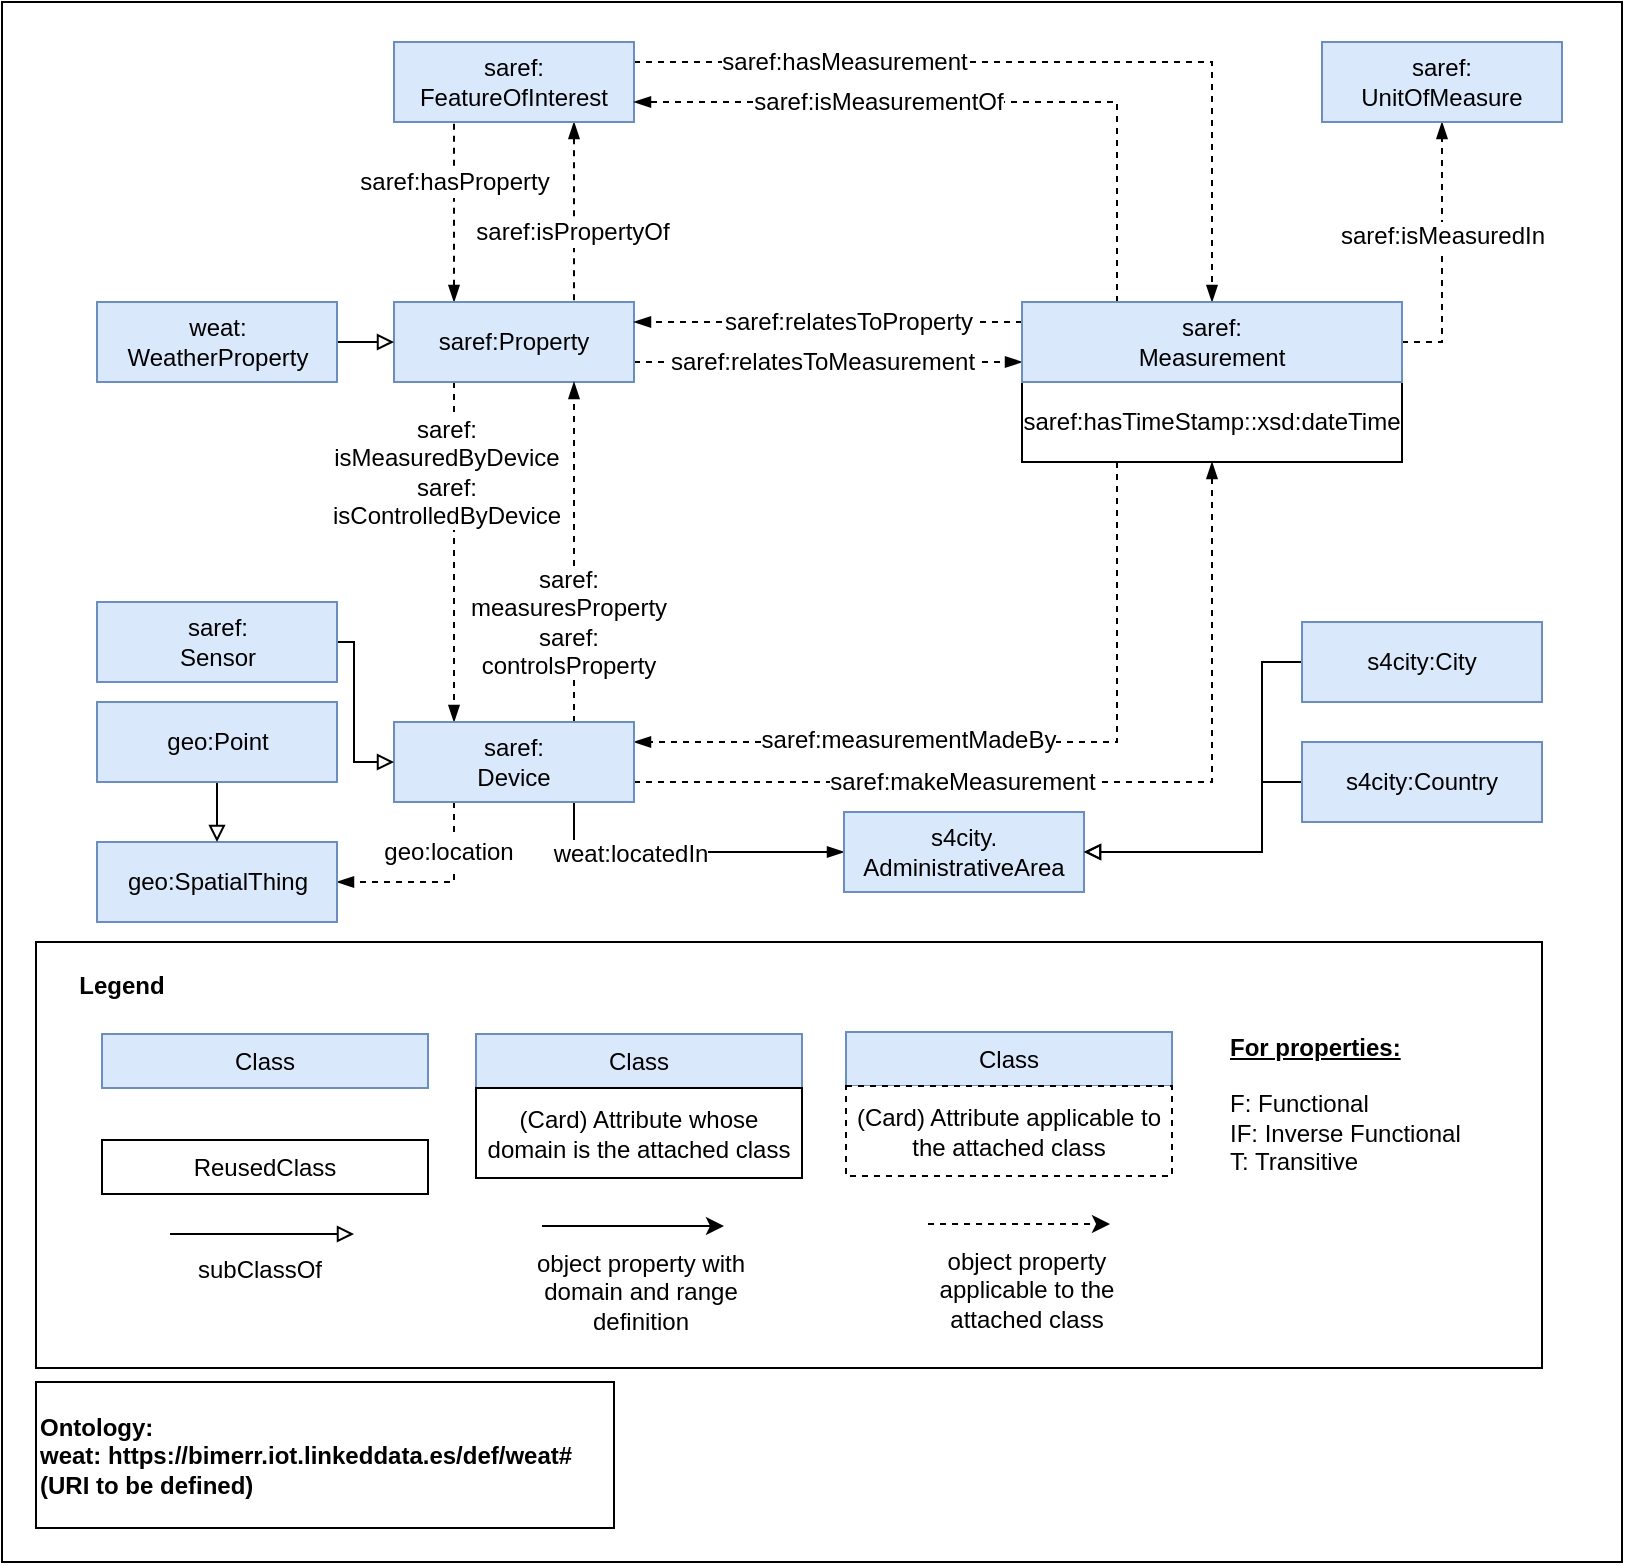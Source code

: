 <mxfile version="12.7.9" type="google"><diagram id="aa7P5bd20uqYNHVQMwT0" name="Page-1"><mxGraphModel dx="1185" dy="604" grid="1" gridSize="10" guides="1" tooltips="1" connect="1" arrows="1" fold="1" page="1" pageScale="1" pageWidth="850" pageHeight="1100" math="0" shadow="0"><root><mxCell id="0"/><mxCell id="1" parent="0"/><mxCell id="pCnO-tsTpFkJ3h0hjgVZ-76" value="" style="rounded=0;whiteSpace=wrap;html=1;" parent="1" vertex="1"><mxGeometry x="310" y="270" width="810" height="780" as="geometry"/></mxCell><mxCell id="pCnO-tsTpFkJ3h0hjgVZ-2" value="saref:hasTimeStamp::xsd:dateTime" style="rounded=0;whiteSpace=wrap;html=1;" parent="1" vertex="1"><mxGeometry x="820" y="460" width="190" height="40" as="geometry"/></mxCell><mxCell id="pCnO-tsTpFkJ3h0hjgVZ-21" style="edgeStyle=orthogonalEdgeStyle;rounded=0;orthogonalLoop=1;jettySize=auto;html=1;exitX=1;exitY=0.25;exitDx=0;exitDy=0;entryX=0.5;entryY=0;entryDx=0;entryDy=0;dashed=1;endArrow=blockThin;endFill=1;" parent="1" source="pCnO-tsTpFkJ3h0hjgVZ-3" target="pCnO-tsTpFkJ3h0hjgVZ-7" edge="1"><mxGeometry relative="1" as="geometry"/></mxCell><mxCell id="pCnO-tsTpFkJ3h0hjgVZ-53" value="saref:hasMeasurement" style="text;html=1;align=center;verticalAlign=middle;resizable=0;points=[];labelBackgroundColor=#ffffff;" parent="pCnO-tsTpFkJ3h0hjgVZ-21" vertex="1" connectable="0"><mxGeometry x="-0.538" y="-1" relative="1" as="geometry"><mxPoint x="10" y="-1" as="offset"/></mxGeometry></mxCell><mxCell id="pCnO-tsTpFkJ3h0hjgVZ-45" style="edgeStyle=orthogonalEdgeStyle;rounded=0;orthogonalLoop=1;jettySize=auto;html=1;exitX=0.75;exitY=1;exitDx=0;exitDy=0;entryX=0.75;entryY=0;entryDx=0;entryDy=0;dashed=1;endArrow=none;endFill=0;startArrow=blockThin;startFill=1;" parent="1" source="pCnO-tsTpFkJ3h0hjgVZ-3" target="pCnO-tsTpFkJ3h0hjgVZ-4" edge="1"><mxGeometry relative="1" as="geometry"/></mxCell><mxCell id="pCnO-tsTpFkJ3h0hjgVZ-47" value="saref:isPropertyOf" style="text;html=1;align=center;verticalAlign=middle;resizable=0;points=[];labelBackgroundColor=#ffffff;" parent="pCnO-tsTpFkJ3h0hjgVZ-45" vertex="1" connectable="0"><mxGeometry x="0.222" y="-1" relative="1" as="geometry"><mxPoint as="offset"/></mxGeometry></mxCell><mxCell id="pCnO-tsTpFkJ3h0hjgVZ-3" value="saref:&lt;br&gt;FeatureOfInterest" style="rounded=0;whiteSpace=wrap;html=1;fillColor=#dae8fc;strokeColor=#6c8ebf;" parent="1" vertex="1"><mxGeometry x="506" y="290" width="120" height="40" as="geometry"/></mxCell><mxCell id="pCnO-tsTpFkJ3h0hjgVZ-20" style="edgeStyle=orthogonalEdgeStyle;rounded=0;orthogonalLoop=1;jettySize=auto;html=1;exitX=1;exitY=0.75;exitDx=0;exitDy=0;dashed=1;endArrow=blockThin;endFill=1;entryX=0;entryY=0.75;entryDx=0;entryDy=0;" parent="1" source="pCnO-tsTpFkJ3h0hjgVZ-4" target="pCnO-tsTpFkJ3h0hjgVZ-7" edge="1"><mxGeometry relative="1" as="geometry"><Array as="points"><mxPoint x="796" y="450"/><mxPoint x="796" y="450"/></Array></mxGeometry></mxCell><mxCell id="pCnO-tsTpFkJ3h0hjgVZ-41" value="saref:relatesToMeasurement" style="text;html=1;align=center;verticalAlign=middle;resizable=0;points=[];labelBackgroundColor=#ffffff;" parent="pCnO-tsTpFkJ3h0hjgVZ-20" vertex="1" connectable="0"><mxGeometry x="-0.15" y="-2" relative="1" as="geometry"><mxPoint x="11.5" y="-2" as="offset"/></mxGeometry></mxCell><mxCell id="pCnO-tsTpFkJ3h0hjgVZ-44" style="edgeStyle=orthogonalEdgeStyle;rounded=0;orthogonalLoop=1;jettySize=auto;html=1;exitX=0.25;exitY=0;exitDx=0;exitDy=0;entryX=0.25;entryY=1;entryDx=0;entryDy=0;dashed=1;endArrow=none;endFill=0;startArrow=blockThin;startFill=1;" parent="1" source="pCnO-tsTpFkJ3h0hjgVZ-4" target="pCnO-tsTpFkJ3h0hjgVZ-3" edge="1"><mxGeometry relative="1" as="geometry"><Array as="points"><mxPoint x="536" y="330"/><mxPoint x="536" y="330"/></Array></mxGeometry></mxCell><mxCell id="pCnO-tsTpFkJ3h0hjgVZ-46" value="saref:hasProperty" style="text;html=1;align=center;verticalAlign=middle;resizable=0;points=[];labelBackgroundColor=#ffffff;" parent="pCnO-tsTpFkJ3h0hjgVZ-44" vertex="1" connectable="0"><mxGeometry x="0.267" relative="1" as="geometry"><mxPoint y="-3" as="offset"/></mxGeometry></mxCell><mxCell id="pCnO-tsTpFkJ3h0hjgVZ-48" style="edgeStyle=orthogonalEdgeStyle;rounded=0;orthogonalLoop=1;jettySize=auto;html=1;exitX=0.25;exitY=1;exitDx=0;exitDy=0;entryX=0.25;entryY=0;entryDx=0;entryDy=0;dashed=1;endArrow=blockThin;endFill=1;" parent="1" source="pCnO-tsTpFkJ3h0hjgVZ-4" target="pCnO-tsTpFkJ3h0hjgVZ-8" edge="1"><mxGeometry relative="1" as="geometry"/></mxCell><mxCell id="pCnO-tsTpFkJ3h0hjgVZ-50" value="saref:&lt;br&gt;isMeasuredByDevice&lt;br&gt;saref:&lt;br&gt;isControlledByDevice" style="text;html=1;align=center;verticalAlign=middle;resizable=0;points=[];labelBackgroundColor=#ffffff;" parent="pCnO-tsTpFkJ3h0hjgVZ-48" vertex="1" connectable="0"><mxGeometry x="-0.657" y="-4" relative="1" as="geometry"><mxPoint y="16" as="offset"/></mxGeometry></mxCell><mxCell id="pCnO-tsTpFkJ3h0hjgVZ-4" value="saref:Property" style="rounded=0;whiteSpace=wrap;html=1;fillColor=#dae8fc;strokeColor=#6c8ebf;" parent="1" vertex="1"><mxGeometry x="506" y="420" width="120" height="40" as="geometry"/></mxCell><mxCell id="pCnO-tsTpFkJ3h0hjgVZ-18" style="edgeStyle=orthogonalEdgeStyle;rounded=0;orthogonalLoop=1;jettySize=auto;html=1;exitX=1;exitY=0.5;exitDx=0;exitDy=0;entryX=0.5;entryY=1;entryDx=0;entryDy=0;dashed=1;endArrow=blockThin;endFill=1;" parent="1" source="pCnO-tsTpFkJ3h0hjgVZ-7" target="pCnO-tsTpFkJ3h0hjgVZ-17" edge="1"><mxGeometry relative="1" as="geometry"/></mxCell><mxCell id="pCnO-tsTpFkJ3h0hjgVZ-55" value="saref:isMeasuredIn" style="text;html=1;align=center;verticalAlign=middle;resizable=0;points=[];labelBackgroundColor=#ffffff;" parent="pCnO-tsTpFkJ3h0hjgVZ-18" vertex="1" connectable="0"><mxGeometry x="-0.133" y="-2" relative="1" as="geometry"><mxPoint x="-2" y="-16.67" as="offset"/></mxGeometry></mxCell><mxCell id="pCnO-tsTpFkJ3h0hjgVZ-39" style="edgeStyle=orthogonalEdgeStyle;rounded=0;orthogonalLoop=1;jettySize=auto;html=1;exitX=0.25;exitY=1;exitDx=0;exitDy=0;entryX=1;entryY=0.25;entryDx=0;entryDy=0;dashed=1;endArrow=blockThin;endFill=1;" parent="1" source="pCnO-tsTpFkJ3h0hjgVZ-2" target="pCnO-tsTpFkJ3h0hjgVZ-8" edge="1"><mxGeometry relative="1" as="geometry"/></mxCell><mxCell id="pCnO-tsTpFkJ3h0hjgVZ-40" value="saref:measurementMadeBy" style="text;html=1;align=center;verticalAlign=middle;resizable=0;points=[];labelBackgroundColor=#ffffff;" parent="pCnO-tsTpFkJ3h0hjgVZ-39" vertex="1" connectable="0"><mxGeometry x="0.163" y="-1" relative="1" as="geometry"><mxPoint x="-22.5" as="offset"/></mxGeometry></mxCell><mxCell id="pCnO-tsTpFkJ3h0hjgVZ-42" style="edgeStyle=orthogonalEdgeStyle;rounded=0;orthogonalLoop=1;jettySize=auto;html=1;exitX=0;exitY=0.25;exitDx=0;exitDy=0;entryX=1;entryY=0.25;entryDx=0;entryDy=0;dashed=1;endArrow=blockThin;endFill=1;" parent="1" source="pCnO-tsTpFkJ3h0hjgVZ-7" target="pCnO-tsTpFkJ3h0hjgVZ-4" edge="1"><mxGeometry relative="1" as="geometry"/></mxCell><mxCell id="pCnO-tsTpFkJ3h0hjgVZ-43" value="saref:relatesToProperty" style="text;html=1;align=center;verticalAlign=middle;resizable=0;points=[];labelBackgroundColor=#ffffff;" parent="pCnO-tsTpFkJ3h0hjgVZ-42" vertex="1" connectable="0"><mxGeometry x="0.183" relative="1" as="geometry"><mxPoint x="28" as="offset"/></mxGeometry></mxCell><mxCell id="pCnO-tsTpFkJ3h0hjgVZ-52" style="edgeStyle=orthogonalEdgeStyle;rounded=0;orthogonalLoop=1;jettySize=auto;html=1;exitX=0.25;exitY=0;exitDx=0;exitDy=0;entryX=1;entryY=0.75;entryDx=0;entryDy=0;dashed=1;endArrow=blockThin;endFill=1;" parent="1" source="pCnO-tsTpFkJ3h0hjgVZ-7" target="pCnO-tsTpFkJ3h0hjgVZ-3" edge="1"><mxGeometry relative="1" as="geometry"/></mxCell><mxCell id="pCnO-tsTpFkJ3h0hjgVZ-54" value="saref:isMeasurementOf" style="text;html=1;align=center;verticalAlign=middle;resizable=0;points=[];labelBackgroundColor=#ffffff;" parent="pCnO-tsTpFkJ3h0hjgVZ-52" vertex="1" connectable="0"><mxGeometry x="-0.084" y="100" relative="1" as="geometry"><mxPoint x="-63.33" y="-100" as="offset"/></mxGeometry></mxCell><mxCell id="pCnO-tsTpFkJ3h0hjgVZ-7" value="saref:&lt;br&gt;Measurement" style="rounded=0;whiteSpace=wrap;html=1;fillColor=#dae8fc;strokeColor=#6c8ebf;" parent="1" vertex="1"><mxGeometry x="820" y="420" width="190" height="40" as="geometry"/></mxCell><mxCell id="pCnO-tsTpFkJ3h0hjgVZ-19" style="edgeStyle=orthogonalEdgeStyle;rounded=0;orthogonalLoop=1;jettySize=auto;html=1;exitX=1;exitY=0.75;exitDx=0;exitDy=0;dashed=1;endArrow=blockThin;endFill=1;entryX=0.5;entryY=1;entryDx=0;entryDy=0;" parent="1" source="pCnO-tsTpFkJ3h0hjgVZ-8" target="pCnO-tsTpFkJ3h0hjgVZ-2" edge="1"><mxGeometry relative="1" as="geometry"/></mxCell><mxCell id="pCnO-tsTpFkJ3h0hjgVZ-38" value="saref:makeMeasurement" style="text;html=1;align=center;verticalAlign=middle;resizable=0;points=[];labelBackgroundColor=#ffffff;" parent="pCnO-tsTpFkJ3h0hjgVZ-19" vertex="1" connectable="0"><mxGeometry x="-0.155" y="-3" relative="1" as="geometry"><mxPoint x="-25.83" y="-3" as="offset"/></mxGeometry></mxCell><mxCell id="pCnO-tsTpFkJ3h0hjgVZ-49" style="edgeStyle=orthogonalEdgeStyle;rounded=0;orthogonalLoop=1;jettySize=auto;html=1;exitX=0.75;exitY=0;exitDx=0;exitDy=0;entryX=0.75;entryY=1;entryDx=0;entryDy=0;dashed=1;endArrow=blockThin;endFill=1;" parent="1" source="pCnO-tsTpFkJ3h0hjgVZ-8" target="pCnO-tsTpFkJ3h0hjgVZ-4" edge="1"><mxGeometry relative="1" as="geometry"/></mxCell><mxCell id="pCnO-tsTpFkJ3h0hjgVZ-51" value="saref:&lt;br&gt;measuresProperty&lt;br&gt;saref:&lt;br&gt;controlsProperty" style="text;html=1;align=center;verticalAlign=middle;resizable=0;points=[];labelBackgroundColor=#ffffff;" parent="pCnO-tsTpFkJ3h0hjgVZ-49" vertex="1" connectable="0"><mxGeometry x="-0.314" y="3" relative="1" as="geometry"><mxPoint y="8" as="offset"/></mxGeometry></mxCell><mxCell id="pCnO-tsTpFkJ3h0hjgVZ-62" style="edgeStyle=orthogonalEdgeStyle;rounded=0;orthogonalLoop=1;jettySize=auto;html=1;exitX=0.25;exitY=1;exitDx=0;exitDy=0;dashed=1;endArrow=blockThin;endFill=1;entryX=1;entryY=0.5;entryDx=0;entryDy=0;" parent="1" source="pCnO-tsTpFkJ3h0hjgVZ-8" target="pCnO-tsTpFkJ3h0hjgVZ-61" edge="1"><mxGeometry relative="1" as="geometry"/></mxCell><mxCell id="pCnO-tsTpFkJ3h0hjgVZ-63" value="geo:location" style="text;html=1;align=center;verticalAlign=middle;resizable=0;points=[];labelBackgroundColor=#ffffff;" parent="pCnO-tsTpFkJ3h0hjgVZ-62" vertex="1" connectable="0"><mxGeometry x="0.112" y="-3" relative="1" as="geometry"><mxPoint x="12" y="-12" as="offset"/></mxGeometry></mxCell><mxCell id="pCnO-tsTpFkJ3h0hjgVZ-74" style="edgeStyle=orthogonalEdgeStyle;rounded=0;orthogonalLoop=1;jettySize=auto;html=1;exitX=0.75;exitY=1;exitDx=0;exitDy=0;entryX=0;entryY=0.5;entryDx=0;entryDy=0;endArrow=blockThin;endFill=1;" parent="1" source="pCnO-tsTpFkJ3h0hjgVZ-8" target="pCnO-tsTpFkJ3h0hjgVZ-66" edge="1"><mxGeometry relative="1" as="geometry"/></mxCell><mxCell id="pCnO-tsTpFkJ3h0hjgVZ-75" value="weat:locatedIn" style="text;html=1;align=center;verticalAlign=middle;resizable=0;points=[];labelBackgroundColor=#ffffff;" parent="pCnO-tsTpFkJ3h0hjgVZ-74" vertex="1" connectable="0"><mxGeometry x="-0.341" y="-1" relative="1" as="geometry"><mxPoint as="offset"/></mxGeometry></mxCell><mxCell id="pCnO-tsTpFkJ3h0hjgVZ-8" value="saref:&lt;br&gt;Device" style="rounded=0;whiteSpace=wrap;html=1;fillColor=#dae8fc;strokeColor=#6c8ebf;" parent="1" vertex="1"><mxGeometry x="506" y="630" width="120" height="40" as="geometry"/></mxCell><mxCell id="pCnO-tsTpFkJ3h0hjgVZ-22" style="edgeStyle=orthogonalEdgeStyle;rounded=0;orthogonalLoop=1;jettySize=auto;html=1;exitX=1;exitY=0.5;exitDx=0;exitDy=0;endArrow=block;endFill=0;entryX=0;entryY=0.5;entryDx=0;entryDy=0;" parent="1" source="pCnO-tsTpFkJ3h0hjgVZ-9" target="pCnO-tsTpFkJ3h0hjgVZ-8" edge="1"><mxGeometry relative="1" as="geometry"><Array as="points"><mxPoint x="486" y="590"/><mxPoint x="486" y="650"/></Array></mxGeometry></mxCell><mxCell id="pCnO-tsTpFkJ3h0hjgVZ-9" value="saref:&lt;br&gt;Sensor" style="rounded=0;whiteSpace=wrap;html=1;fillColor=#dae8fc;strokeColor=#6c8ebf;" parent="1" vertex="1"><mxGeometry x="357.5" y="570" width="120" height="40" as="geometry"/></mxCell><mxCell id="pCnO-tsTpFkJ3h0hjgVZ-17" value="saref:&lt;br&gt;UnitOfMeasure" style="rounded=0;whiteSpace=wrap;html=1;fillColor=#dae8fc;strokeColor=#6c8ebf;" parent="1" vertex="1"><mxGeometry x="970" y="290" width="120" height="40" as="geometry"/></mxCell><mxCell id="pCnO-tsTpFkJ3h0hjgVZ-61" value="geo:SpatialThing" style="rounded=0;whiteSpace=wrap;html=1;fillColor=#dae8fc;strokeColor=#6c8ebf;" parent="1" vertex="1"><mxGeometry x="357.5" y="690" width="120" height="40" as="geometry"/></mxCell><mxCell id="mMFlvzRoFgMdHLn9kxkN-2" style="edgeStyle=orthogonalEdgeStyle;rounded=0;orthogonalLoop=1;jettySize=auto;html=1;exitX=0.5;exitY=1;exitDx=0;exitDy=0;entryX=0.5;entryY=0;entryDx=0;entryDy=0;endArrow=block;endFill=0;" edge="1" parent="1" source="pCnO-tsTpFkJ3h0hjgVZ-64" target="pCnO-tsTpFkJ3h0hjgVZ-61"><mxGeometry relative="1" as="geometry"/></mxCell><mxCell id="pCnO-tsTpFkJ3h0hjgVZ-64" value="geo:Point" style="rounded=0;whiteSpace=wrap;html=1;fillColor=#dae8fc;strokeColor=#6c8ebf;" parent="1" vertex="1"><mxGeometry x="357.5" y="620" width="120" height="40" as="geometry"/></mxCell><mxCell id="pCnO-tsTpFkJ3h0hjgVZ-66" value="s4city.&lt;br&gt;AdministrativeArea&lt;span style=&quot;color: rgba(0 , 0 , 0 , 0) ; font-family: monospace ; font-size: 0px ; white-space: nowrap&quot;&gt;%3CmxGraphModel%3E%3Croot%3E%3CmxCell%20id%3D%220%22%2F%3E%3CmxCell%20id%3D%221%22%20parent%3D%220%22%2F%3E%3CmxCell%20id%3D%222%22%20value%3D%22sosa%3A%26lt%3Bbr%26gt%3BSensor%22%20style%3D%22rounded%3D0%3BwhiteSpace%3Dwrap%3Bhtml%3D1%3BfillColor%3D%23dae8fc%3BstrokeColor%3D%236c8ebf%3B%22%20vertex%3D%221%22%20parent%3D%221%22%3E%3CmxGeometry%20x%3D%22460%22%20y%3D%22630%22%20width%3D%22120%22%20height%3D%2240%22%20as%3D%22geometry%22%2F%3E%3C%2FmxCell%3E%3C%2Froot%3E%3C%2FmxGraphModel%3E&lt;/span&gt;" style="rounded=0;whiteSpace=wrap;html=1;fillColor=#dae8fc;strokeColor=#6c8ebf;" parent="1" vertex="1"><mxGeometry x="731" y="675" width="120" height="40" as="geometry"/></mxCell><mxCell id="pCnO-tsTpFkJ3h0hjgVZ-72" style="edgeStyle=orthogonalEdgeStyle;rounded=0;orthogonalLoop=1;jettySize=auto;html=1;exitX=0;exitY=0.5;exitDx=0;exitDy=0;entryX=1;entryY=0.5;entryDx=0;entryDy=0;endArrow=block;endFill=0;" parent="1" source="pCnO-tsTpFkJ3h0hjgVZ-67" target="pCnO-tsTpFkJ3h0hjgVZ-66" edge="1"><mxGeometry relative="1" as="geometry"><Array as="points"><mxPoint x="940" y="600"/><mxPoint x="940" y="695"/></Array></mxGeometry></mxCell><mxCell id="pCnO-tsTpFkJ3h0hjgVZ-67" value="s4city:City" style="rounded=0;whiteSpace=wrap;html=1;fillColor=#dae8fc;strokeColor=#6c8ebf;" parent="1" vertex="1"><mxGeometry x="960" y="580" width="120" height="40" as="geometry"/></mxCell><mxCell id="pCnO-tsTpFkJ3h0hjgVZ-73" style="edgeStyle=orthogonalEdgeStyle;rounded=0;orthogonalLoop=1;jettySize=auto;html=1;exitX=0;exitY=0.5;exitDx=0;exitDy=0;entryX=1;entryY=0.5;entryDx=0;entryDy=0;endArrow=block;endFill=0;" parent="1" source="pCnO-tsTpFkJ3h0hjgVZ-68" target="pCnO-tsTpFkJ3h0hjgVZ-66" edge="1"><mxGeometry relative="1" as="geometry"><Array as="points"><mxPoint x="940" y="660"/><mxPoint x="940" y="695"/></Array></mxGeometry></mxCell><mxCell id="pCnO-tsTpFkJ3h0hjgVZ-68" value="s4city:Country" style="rounded=0;whiteSpace=wrap;html=1;fillColor=#dae8fc;strokeColor=#6c8ebf;" parent="1" vertex="1"><mxGeometry x="960" y="640" width="120" height="40" as="geometry"/></mxCell><mxCell id="pCnO-tsTpFkJ3h0hjgVZ-77" value="&lt;b&gt;Ontology:&lt;/b&gt;&lt;br&gt;&lt;b&gt;weat: https://bimerr.iot.linkeddata.es/def/weat#&lt;/b&gt;&lt;br&gt;&lt;b&gt;(URI to be defined)&lt;/b&gt;" style="rounded=0;whiteSpace=wrap;html=1;fillColor=none;align=left;" parent="1" vertex="1"><mxGeometry x="327" y="960" width="289" height="73" as="geometry"/></mxCell><mxCell id="pCnO-tsTpFkJ3h0hjgVZ-78" value="" style="rounded=0;whiteSpace=wrap;html=1;fillColor=none;" parent="1" vertex="1"><mxGeometry x="327" y="740" width="753" height="213" as="geometry"/></mxCell><mxCell id="pCnO-tsTpFkJ3h0hjgVZ-79" value="Class" style="rounded=0;whiteSpace=wrap;html=1;fillColor=#dae8fc;strokeColor=#6c8ebf;" parent="1" vertex="1"><mxGeometry x="547" y="786" width="163" height="27" as="geometry"/></mxCell><mxCell id="pCnO-tsTpFkJ3h0hjgVZ-80" value="(Card) Attribute whose domain is the attached class" style="rounded=0;whiteSpace=wrap;html=1;" parent="1" vertex="1"><mxGeometry x="547" y="813" width="163" height="45" as="geometry"/></mxCell><mxCell id="pCnO-tsTpFkJ3h0hjgVZ-81" value="Class" style="rounded=0;whiteSpace=wrap;html=1;fillColor=#dae8fc;strokeColor=#6c8ebf;" parent="1" vertex="1"><mxGeometry x="732" y="785" width="163" height="27" as="geometry"/></mxCell><mxCell id="pCnO-tsTpFkJ3h0hjgVZ-82" value="(Card) Attribute applicable to the attached class" style="rounded=0;whiteSpace=wrap;html=1;dashed=1;" parent="1" vertex="1"><mxGeometry x="732" y="812" width="163" height="45" as="geometry"/></mxCell><mxCell id="pCnO-tsTpFkJ3h0hjgVZ-83" value="ReusedClass" style="rounded=0;whiteSpace=wrap;html=1;" parent="1" vertex="1"><mxGeometry x="360" y="839" width="163" height="27" as="geometry"/></mxCell><mxCell id="pCnO-tsTpFkJ3h0hjgVZ-84" value="Class" style="rounded=0;whiteSpace=wrap;html=1;fillColor=#dae8fc;strokeColor=#6c8ebf;" parent="1" vertex="1"><mxGeometry x="360" y="786" width="163" height="27" as="geometry"/></mxCell><mxCell id="pCnO-tsTpFkJ3h0hjgVZ-85" value="" style="endArrow=block;html=1;endFill=0;" parent="1" edge="1"><mxGeometry width="50" height="50" relative="1" as="geometry"><mxPoint x="394" y="886.0" as="sourcePoint"/><mxPoint x="486" y="886.0" as="targetPoint"/></mxGeometry></mxCell><mxCell id="pCnO-tsTpFkJ3h0hjgVZ-86" value="subClassOf" style="text;html=1;strokeColor=none;fillColor=none;align=center;verticalAlign=middle;whiteSpace=wrap;rounded=0;dashed=1;" parent="1" vertex="1"><mxGeometry x="418.5" y="894" width="40" height="20" as="geometry"/></mxCell><mxCell id="pCnO-tsTpFkJ3h0hjgVZ-87" value="" style="endArrow=classic;html=1;" parent="1" edge="1"><mxGeometry width="50" height="50" relative="1" as="geometry"><mxPoint x="580" y="882" as="sourcePoint"/><mxPoint x="671" y="882" as="targetPoint"/></mxGeometry></mxCell><mxCell id="pCnO-tsTpFkJ3h0hjgVZ-88" value="object property with domain and range definition" style="text;html=1;strokeColor=none;fillColor=none;align=center;verticalAlign=middle;whiteSpace=wrap;rounded=0;dashed=1;" parent="1" vertex="1"><mxGeometry x="574" y="905" width="110.5" height="20" as="geometry"/></mxCell><mxCell id="pCnO-tsTpFkJ3h0hjgVZ-89" value="" style="endArrow=classic;html=1;dashed=1;" parent="1" edge="1"><mxGeometry width="50" height="50" relative="1" as="geometry"><mxPoint x="773" y="881.0" as="sourcePoint"/><mxPoint x="864" y="881.0" as="targetPoint"/></mxGeometry></mxCell><mxCell id="pCnO-tsTpFkJ3h0hjgVZ-90" value="object property applicable to the attached class" style="text;html=1;strokeColor=none;fillColor=none;align=center;verticalAlign=middle;whiteSpace=wrap;rounded=0;dashed=1;" parent="1" vertex="1"><mxGeometry x="767" y="904" width="110.5" height="20" as="geometry"/></mxCell><mxCell id="pCnO-tsTpFkJ3h0hjgVZ-91" value="&lt;b&gt;&lt;u&gt;For properties:&lt;br&gt;&lt;br&gt;&lt;/u&gt;&lt;/b&gt;F: Functional&lt;br&gt;IF: Inverse Functional&lt;br&gt;T: Transitive" style="text;html=1;strokeColor=none;fillColor=none;align=left;verticalAlign=middle;whiteSpace=wrap;rounded=0;dashed=1;" parent="1" vertex="1"><mxGeometry x="922" y="786" width="136" height="70" as="geometry"/></mxCell><mxCell id="pCnO-tsTpFkJ3h0hjgVZ-92" value="&lt;b&gt;Legend&lt;/b&gt;" style="text;html=1;strokeColor=none;fillColor=none;align=center;verticalAlign=middle;whiteSpace=wrap;rounded=0;dashed=1;" parent="1" vertex="1"><mxGeometry x="350" y="752" width="40" height="20" as="geometry"/></mxCell><mxCell id="pCnO-tsTpFkJ3h0hjgVZ-94" style="edgeStyle=orthogonalEdgeStyle;rounded=0;orthogonalLoop=1;jettySize=auto;html=1;exitX=1;exitY=0.5;exitDx=0;exitDy=0;endArrow=block;endFill=0;" parent="1" source="pCnO-tsTpFkJ3h0hjgVZ-93" target="pCnO-tsTpFkJ3h0hjgVZ-4" edge="1"><mxGeometry relative="1" as="geometry"/></mxCell><mxCell id="pCnO-tsTpFkJ3h0hjgVZ-93" value="weat:&lt;br&gt;WeatherProperty" style="rounded=0;whiteSpace=wrap;html=1;fillColor=#dae8fc;strokeColor=#6c8ebf;" parent="1" vertex="1"><mxGeometry x="357.5" y="420" width="120" height="40" as="geometry"/></mxCell></root></mxGraphModel></diagram></mxfile>